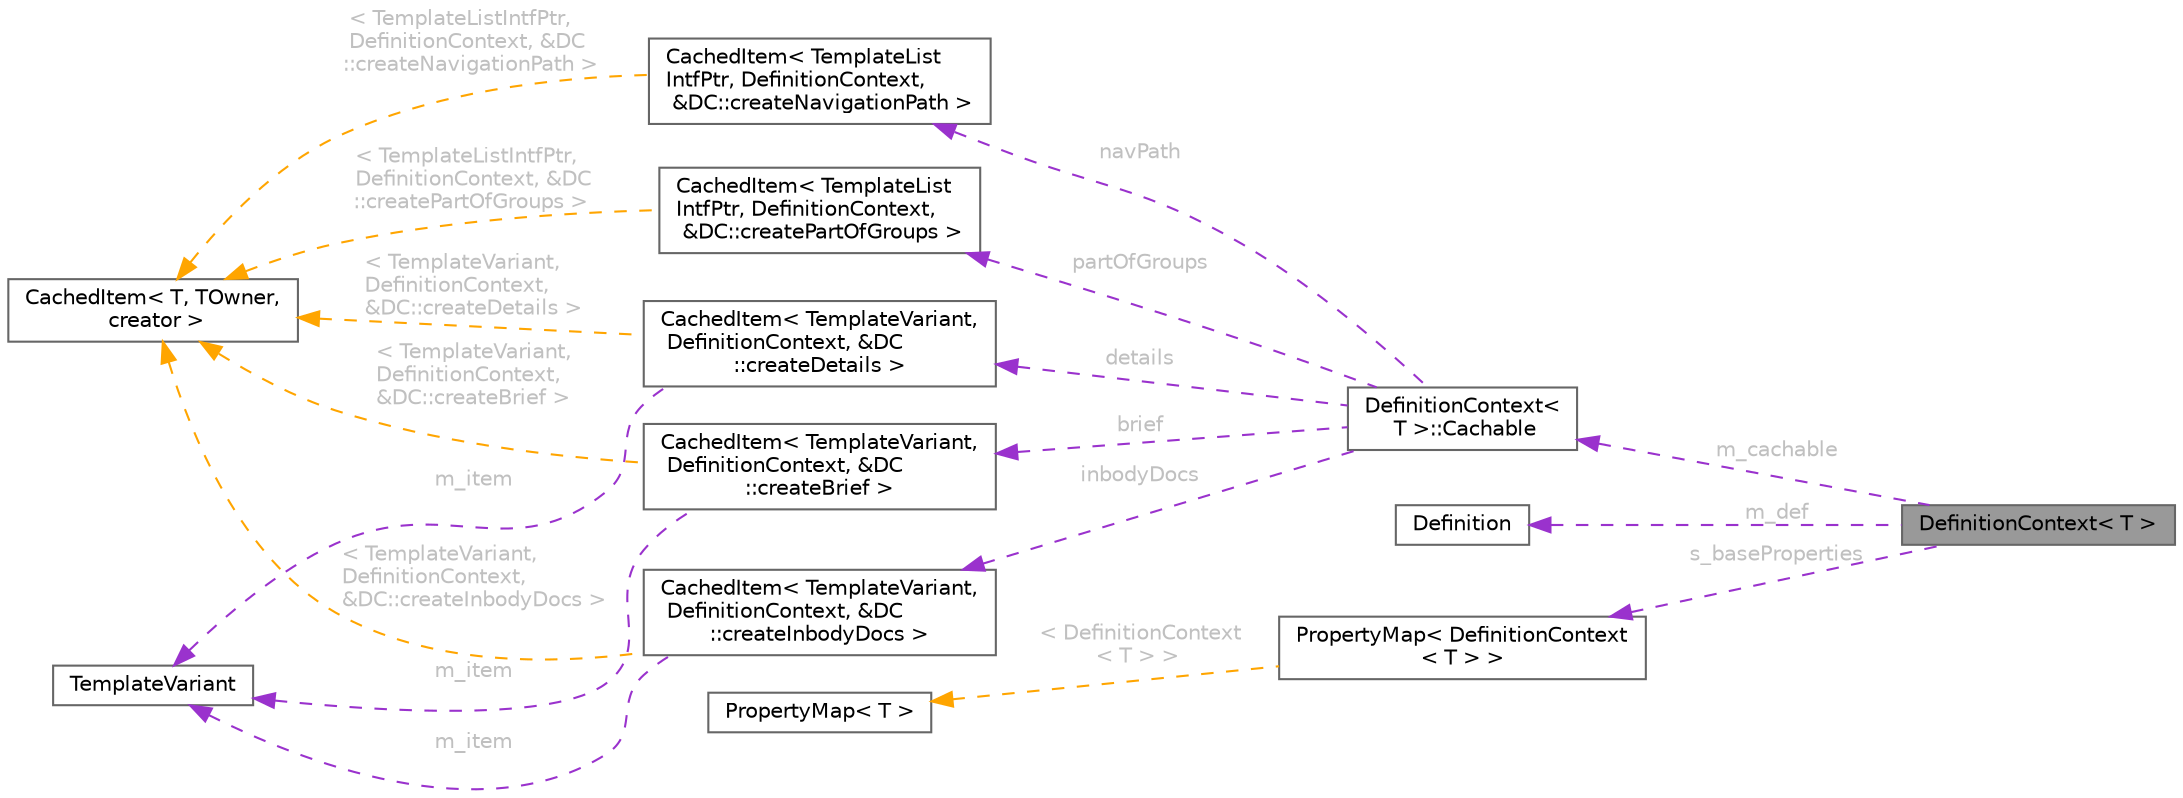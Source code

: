 digraph "DefinitionContext&lt; T &gt;"
{
 // INTERACTIVE_SVG=YES
 // LATEX_PDF_SIZE
  bgcolor="transparent";
  edge [fontname=Helvetica,fontsize=10,labelfontname=Helvetica,labelfontsize=10];
  node [fontname=Helvetica,fontsize=10,shape=box,height=0.2,width=0.4];
  rankdir="LR";
  Node1 [id="Node000001",label="DefinitionContext\< T \>",height=0.2,width=0.4,color="gray40", fillcolor="grey60", style="filled", fontcolor="black",tooltip=" "];
  Node2 -> Node1 [id="edge1_Node000001_Node000002",dir="back",color="darkorchid3",style="dashed",tooltip=" ",label=" m_cachable",fontcolor="grey" ];
  Node2 [id="Node000002",label="DefinitionContext\<\l T \>::Cachable",height=0.2,width=0.4,color="gray40", fillcolor="white", style="filled",URL="$d9/d7b/struct_definition_context_1_1_cachable.html",tooltip=" "];
  Node3 -> Node2 [id="edge2_Node000002_Node000003",dir="back",color="darkorchid3",style="dashed",tooltip=" ",label=" details",fontcolor="grey" ];
  Node3 [id="Node000003",label="CachedItem\< TemplateVariant,\l DefinitionContext, &DC\l::createDetails \>",height=0.2,width=0.4,color="gray40", fillcolor="white", style="filled",URL="$d7/dc1/class_cached_item.html",tooltip=" "];
  Node4 -> Node3 [id="edge3_Node000003_Node000004",dir="back",color="darkorchid3",style="dashed",tooltip=" ",label=" m_item",fontcolor="grey" ];
  Node4 [id="Node000004",label="TemplateVariant",height=0.2,width=0.4,color="gray40", fillcolor="white", style="filled",URL="$d1/dba/class_template_variant.html",tooltip="Variant type which can hold one value of a fixed set of types."];
  Node5 -> Node3 [id="edge4_Node000003_Node000005",dir="back",color="orange",style="dashed",tooltip=" ",label=" \< TemplateVariant,\l DefinitionContext,\l &DC::createDetails \>",fontcolor="grey" ];
  Node5 [id="Node000005",label="CachedItem\< T, TOwner,\l creator \>",height=0.2,width=0.4,color="gray40", fillcolor="white", style="filled",URL="$d7/dc1/class_cached_item.html",tooltip="Wrapper for data that needs to be cached."];
  Node6 -> Node2 [id="edge5_Node000002_Node000006",dir="back",color="darkorchid3",style="dashed",tooltip=" ",label=" brief",fontcolor="grey" ];
  Node6 [id="Node000006",label="CachedItem\< TemplateVariant,\l DefinitionContext, &DC\l::createBrief \>",height=0.2,width=0.4,color="gray40", fillcolor="white", style="filled",URL="$d7/dc1/class_cached_item.html",tooltip=" "];
  Node4 -> Node6 [id="edge6_Node000006_Node000004",dir="back",color="darkorchid3",style="dashed",tooltip=" ",label=" m_item",fontcolor="grey" ];
  Node5 -> Node6 [id="edge7_Node000006_Node000005",dir="back",color="orange",style="dashed",tooltip=" ",label=" \< TemplateVariant,\l DefinitionContext,\l &DC::createBrief \>",fontcolor="grey" ];
  Node7 -> Node2 [id="edge8_Node000002_Node000007",dir="back",color="darkorchid3",style="dashed",tooltip=" ",label=" inbodyDocs",fontcolor="grey" ];
  Node7 [id="Node000007",label="CachedItem\< TemplateVariant,\l DefinitionContext, &DC\l::createInbodyDocs \>",height=0.2,width=0.4,color="gray40", fillcolor="white", style="filled",URL="$d7/dc1/class_cached_item.html",tooltip=" "];
  Node4 -> Node7 [id="edge9_Node000007_Node000004",dir="back",color="darkorchid3",style="dashed",tooltip=" ",label=" m_item",fontcolor="grey" ];
  Node5 -> Node7 [id="edge10_Node000007_Node000005",dir="back",color="orange",style="dashed",tooltip=" ",label=" \< TemplateVariant,\l DefinitionContext,\l &DC::createInbodyDocs \>",fontcolor="grey" ];
  Node8 -> Node2 [id="edge11_Node000002_Node000008",dir="back",color="darkorchid3",style="dashed",tooltip=" ",label=" navPath",fontcolor="grey" ];
  Node8 [id="Node000008",label="CachedItem\< TemplateList\lIntfPtr, DefinitionContext,\l &DC::createNavigationPath \>",height=0.2,width=0.4,color="gray40", fillcolor="white", style="filled",URL="$d7/dc1/class_cached_item.html",tooltip=" "];
  Node5 -> Node8 [id="edge12_Node000008_Node000005",dir="back",color="orange",style="dashed",tooltip=" ",label=" \< TemplateListIntfPtr,\l DefinitionContext, &DC\l::createNavigationPath \>",fontcolor="grey" ];
  Node9 -> Node2 [id="edge13_Node000002_Node000009",dir="back",color="darkorchid3",style="dashed",tooltip=" ",label=" partOfGroups",fontcolor="grey" ];
  Node9 [id="Node000009",label="CachedItem\< TemplateList\lIntfPtr, DefinitionContext,\l &DC::createPartOfGroups \>",height=0.2,width=0.4,color="gray40", fillcolor="white", style="filled",URL="$d7/dc1/class_cached_item.html",tooltip=" "];
  Node5 -> Node9 [id="edge14_Node000009_Node000005",dir="back",color="orange",style="dashed",tooltip=" ",label=" \< TemplateListIntfPtr,\l DefinitionContext, &DC\l::createPartOfGroups \>",fontcolor="grey" ];
  Node10 -> Node1 [id="edge15_Node000001_Node000010",dir="back",color="darkorchid3",style="dashed",tooltip=" ",label=" m_def",fontcolor="grey" ];
  Node10 [id="Node000010",label="Definition",height=0.2,width=0.4,color="gray40", fillcolor="white", style="filled",URL="$d5/dcc/class_definition.html",tooltip="The common base class of all entity definitions found in the sources."];
  Node11 -> Node1 [id="edge16_Node000001_Node000011",dir="back",color="darkorchid3",style="dashed",tooltip=" ",label=" s_baseProperties",fontcolor="grey" ];
  Node11 [id="Node000011",label="PropertyMap\< DefinitionContext\l\< T \> \>",height=0.2,width=0.4,color="gray40", fillcolor="white", style="filled",URL="$d5/dbf/class_property_map.html",tooltip=" "];
  Node12 -> Node11 [id="edge17_Node000011_Node000012",dir="back",color="orange",style="dashed",tooltip=" ",label=" \< DefinitionContext\l\< T \> \>",fontcolor="grey" ];
  Node12 [id="Node000012",label="PropertyMap\< T \>",height=0.2,width=0.4,color="gray40", fillcolor="white", style="filled",URL="$d5/dbf/class_property_map.html",tooltip="Class representing a mapping of properties and the corresponding getter function."];
}
